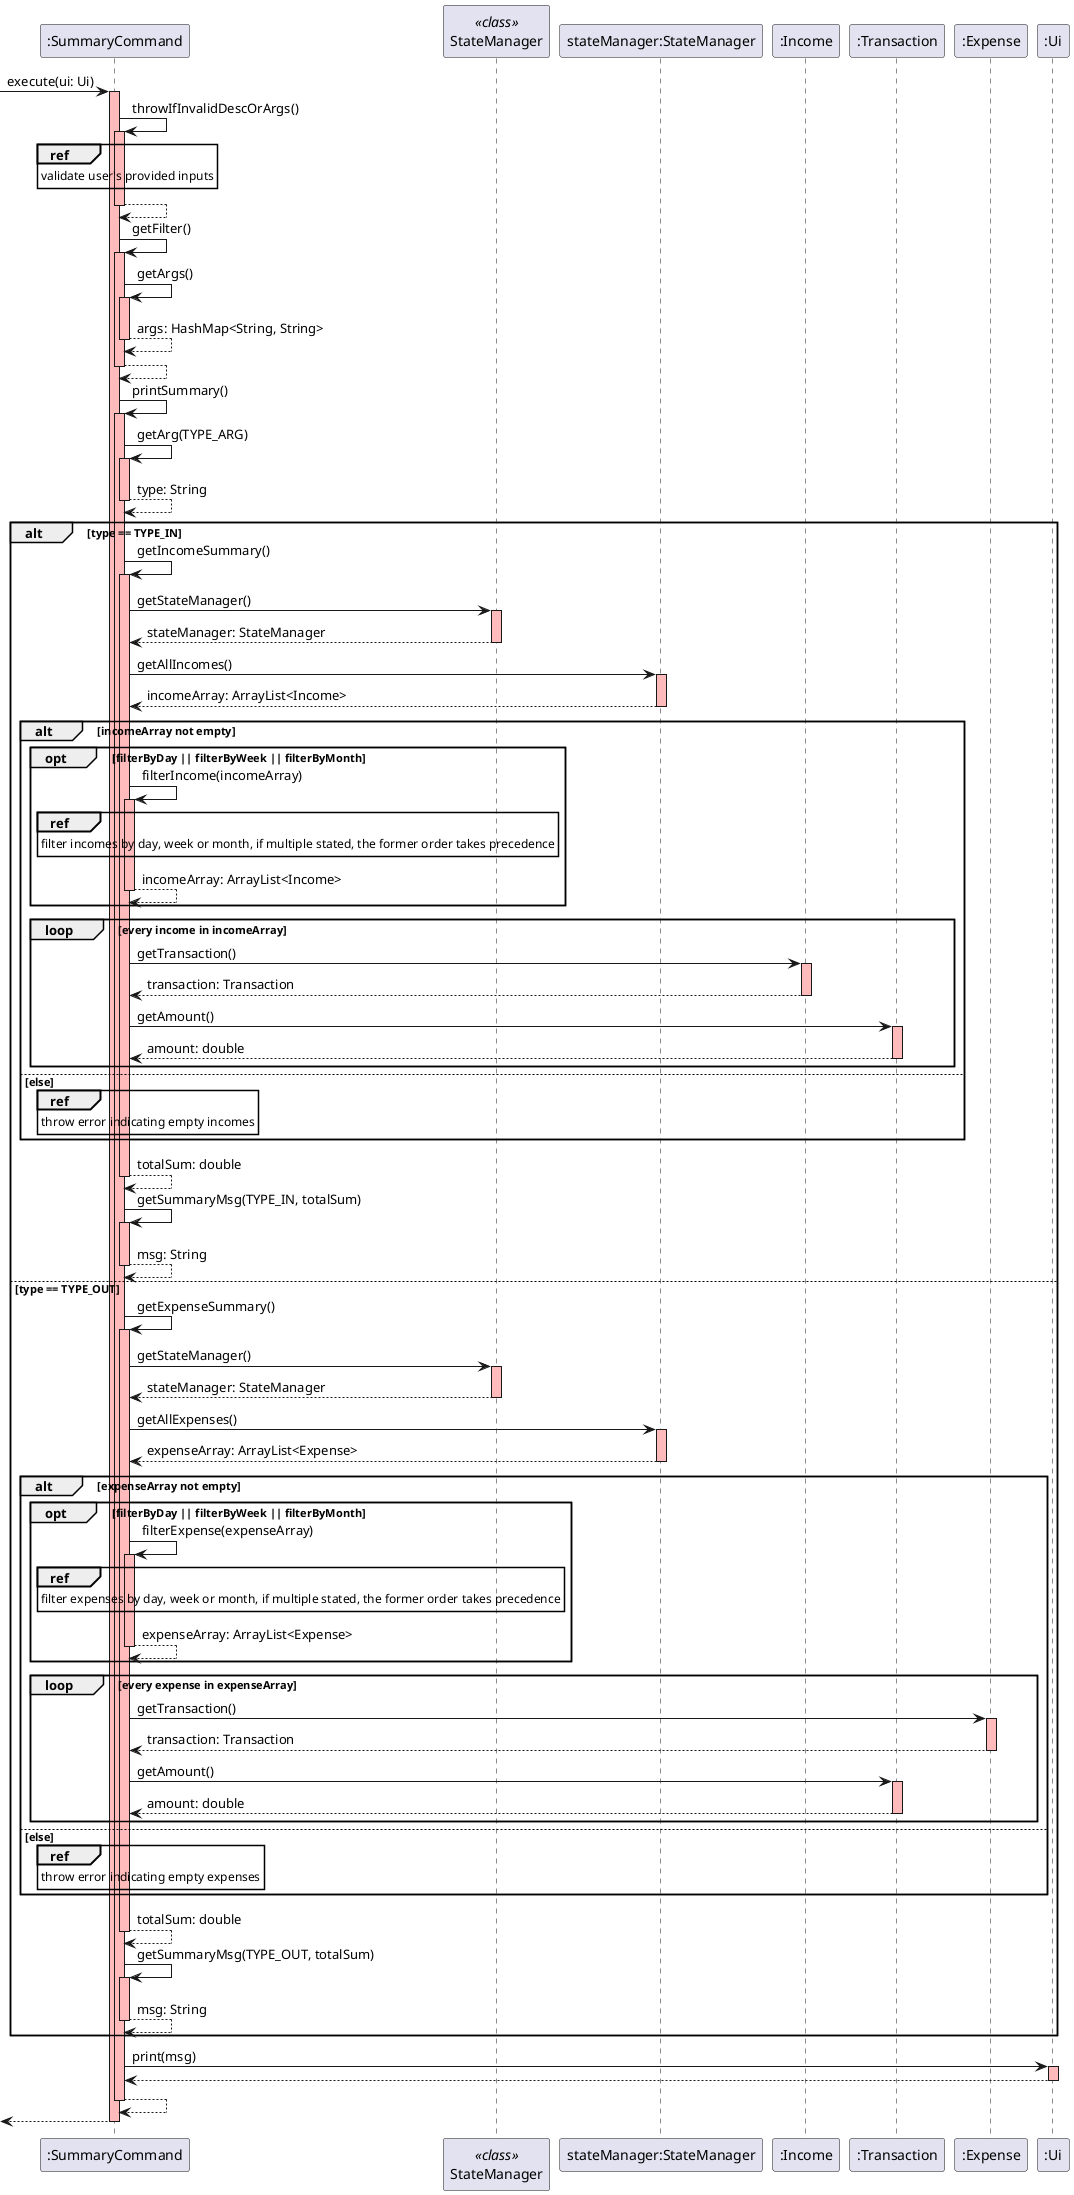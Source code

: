 @startuml
-> ":SummaryCommand": execute(ui: Ui)
activate ":SummaryCommand" #FFBBBB

":SummaryCommand" -> ":SummaryCommand": throwIfInvalidDescOrArgs()
activate ":SummaryCommand" #FFBBBB
ref over ":SummaryCommand": validate user's provided inputs
":SummaryCommand" --> ":SummaryCommand"
deactivate

":SummaryCommand" -> ":SummaryCommand": getFilter()
activate ":SummaryCommand" #FFBBBB
":SummaryCommand" -> ":SummaryCommand": getArgs()
activate ":SummaryCommand" #FFBBBB
":SummaryCommand" --> ":SummaryCommand": args: HashMap<String, String>
deactivate
":SummaryCommand" --> ":SummaryCommand"
deactivate

":SummaryCommand" -> ":SummaryCommand": printSummary()
activate ":SummaryCommand" #FFBBBB
":SummaryCommand" -> ":SummaryCommand": getArg(TYPE_ARG)
activate ":SummaryCommand" #FFBBBB
":SummaryCommand" --> ":SummaryCommand": type: String
deactivate
alt type == TYPE_IN
    ":SummaryCommand" -> ":SummaryCommand": getIncomeSummary()
    activate ":SummaryCommand" #FFBBBB
    participant StateManager <<class>>
    ":SummaryCommand" -> "StateManager": getStateManager()
    activate StateManager #FFBBBB
    "StateManager" --> ":SummaryCommand": stateManager: StateManager
    deactivate
    ":SummaryCommand" -> "stateManager:StateManager": getAllIncomes()
    activate "stateManager:StateManager" #FFBBBB
    "stateManager:StateManager" --> ":SummaryCommand": incomeArray: ArrayList<Income>
    deactivate
    alt incomeArray not empty
        opt filterByDay || filterByWeek || filterByMonth
            ":SummaryCommand" -> ":SummaryCommand": filterIncome(incomeArray)
            activate ":SummaryCommand" #FFBBBB
            ref over ":SummaryCommand": filter incomes by day, week or month, if multiple stated, the former order takes precedence
            ":SummaryCommand" --> ":SummaryCommand": incomeArray: ArrayList<Income>
            deactivate
        end
        loop every income in incomeArray
            ":SummaryCommand" -> ":Income": getTransaction()
            activate ":Income" #FFBBBB
            ":Income" --> ":SummaryCommand": transaction: Transaction
            deactivate
            ":SummaryCommand" -> ":Transaction": getAmount()
            activate ":Transaction" #FFBBBB
            ":Transaction" --> ":SummaryCommand": amount: double
            deactivate
        end
    else else
        ref over ":SummaryCommand": throw error indicating empty incomes
    end
    ":SummaryCommand" --> ":SummaryCommand": totalSum: double
    deactivate

    ":SummaryCommand" -> ":SummaryCommand": getSummaryMsg(TYPE_IN, totalSum)
    activate ":SummaryCommand" #FFBBBB
    ":SummaryCommand" --> ":SummaryCommand": msg: String
    deactivate
else type == TYPE_OUT
    ":SummaryCommand" -> ":SummaryCommand": getExpenseSummary()
    activate ":SummaryCommand" #FFBBBB
    ":SummaryCommand" -> "StateManager": getStateManager()
    activate StateManager #FFBBBB
    "StateManager" --> ":SummaryCommand": stateManager: StateManager
    deactivate
    ":SummaryCommand" -> "stateManager:StateManager": getAllExpenses()
    activate "stateManager:StateManager" #FFBBBB
    "stateManager:StateManager" --> ":SummaryCommand": expenseArray: ArrayList<Expense>
    deactivate
    alt expenseArray not empty
        opt filterByDay || filterByWeek || filterByMonth
            ":SummaryCommand" -> ":SummaryCommand": filterExpense(expenseArray)
            activate ":SummaryCommand" #FFBBBB
            ref over ":SummaryCommand": filter expenses by day, week or month, if multiple stated, the former order takes precedence
            ":SummaryCommand" --> ":SummaryCommand": expenseArray: ArrayList<Expense>
            deactivate
        end
        loop every expense in expenseArray
            ":SummaryCommand" -> ":Expense": getTransaction()
            activate ":Expense" #FFBBBB
            ":Expense" --> ":SummaryCommand": transaction: Transaction
            deactivate
            ":SummaryCommand" -> ":Transaction": getAmount()
            activate ":Transaction" #FFBBBB
            ":Transaction" --> ":SummaryCommand": amount: double
            deactivate
        end
    else else
        ref over ":SummaryCommand": throw error indicating empty expenses
    end
    ":SummaryCommand" --> ":SummaryCommand": totalSum: double
    deactivate

    ":SummaryCommand" -> ":SummaryCommand": getSummaryMsg(TYPE_OUT, totalSum)
    activate ":SummaryCommand" #FFBBBB
    ":SummaryCommand" --> ":SummaryCommand": msg: String
    deactivate
end
":SummaryCommand" -> ":Ui": print(msg)
activate ":Ui" #FFBBBB
":Ui" --> ":SummaryCommand"
deactivate

":SummaryCommand" --> ":SummaryCommand"
deactivate

<-- ":SummaryCommand"
deactivate
@enduml